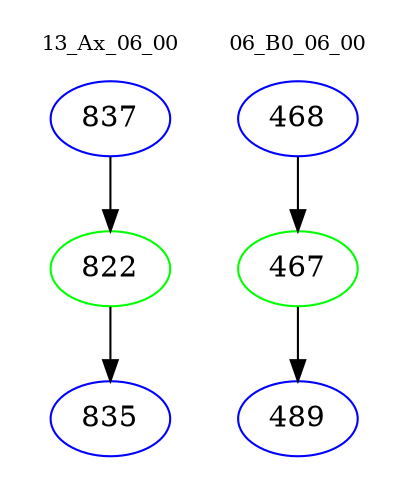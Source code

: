 digraph{
subgraph cluster_0 {
color = white
label = "13_Ax_06_00";
fontsize=10;
T0_837 [label="837", color="blue"]
T0_837 -> T0_822 [color="black"]
T0_822 [label="822", color="green"]
T0_822 -> T0_835 [color="black"]
T0_835 [label="835", color="blue"]
}
subgraph cluster_1 {
color = white
label = "06_B0_06_00";
fontsize=10;
T1_468 [label="468", color="blue"]
T1_468 -> T1_467 [color="black"]
T1_467 [label="467", color="green"]
T1_467 -> T1_489 [color="black"]
T1_489 [label="489", color="blue"]
}
}
